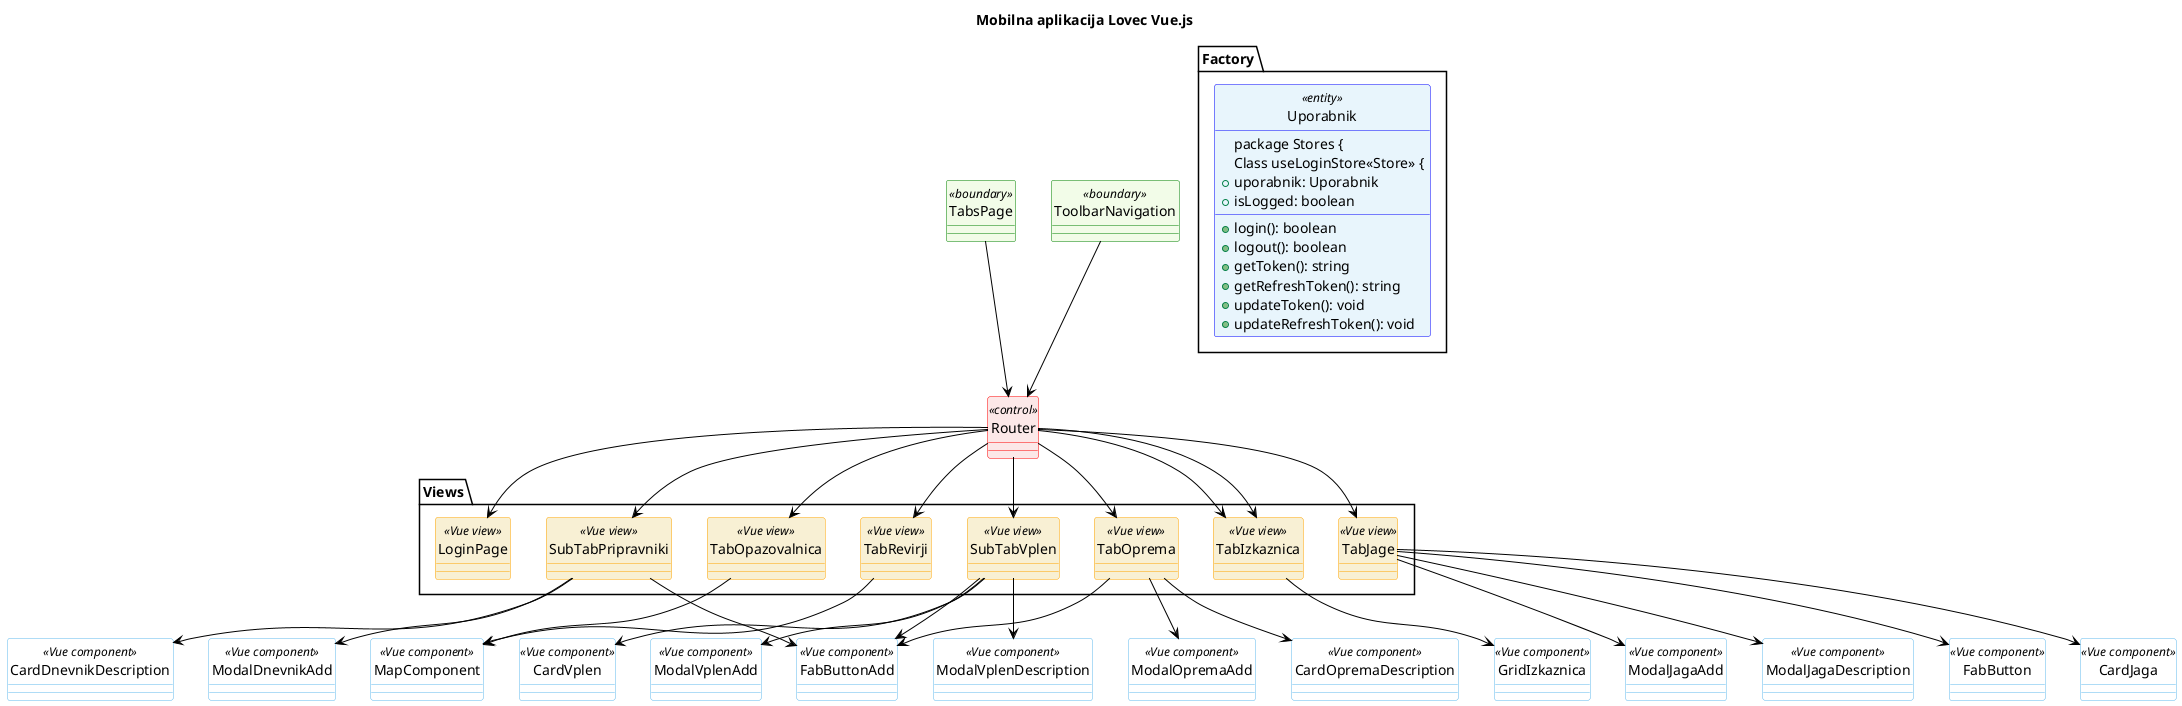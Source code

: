 @startuml Mobilna aplikacija Lovec Vue.js

title Mobilna aplikacija Lovec Vue.js

skinparam class {
  backgroundColor white
  borderColor #5FB8EC
  arrowColor black
}
skinparam class<<entity>> {
  backgroundColor #e8f5fc
  borderColor Blue
}
skinparam class<<control>> {
  backgroundColor #fce8e8
  borderColor Red
}
skinparam class<<boundary>> {
  backgroundColor #f2fce8
  borderColor Green
}
skinparam class<<External API>>{
  backgroundColor #f8f0d4
  borderColor Orange
}
skinparam class<<Vue view>>{
  backgroundColor #f8f0d4
  borderColor Orange
}

' skinparam shadowing false
skinparam style strictuml
skinparam defaultTextAlignment center
' skinparam packageStyle rectangle
skinparam groupInheritance 5
hide circle
' hide members

'---------Razredi---------------------------
class TabsPage<<boundary>>
class ToolbarNavigation<<boundary>>

class Router<<control>>{
}

TabsPage --> Router
ToolbarNavigation --> Router

package Views{
  Class SubTabPripravniki<<Vue view>>{
  }

  Class TabRevirji<<Vue view>>{
  }

  Class TabOpazovalnica<<Vue view>>{
  }

  Class SubTabVplen<<Vue view>>{
  }

  Class TabOprema<<Vue view>>{
  }

  Class TabIzkaznica<<Vue view>>{
  }

  Class TabJage<<Vue view>>{
  }

  Class TabIzkaznica<<Vue view>>{
  }

  Class LoginPage<<Vue view>>{
  }
}

Router --> SubTabPripravniki
Router --> TabRevirji
Router --> TabOpazovalnica
Router --> SubTabVplen
Router --> TabOprema
Router --> TabIzkaznica
Router --> TabJage
Router --> TabIzkaznica
Router --> LoginPage

Class FabButton<<Vue component>>{
}
Class CardJaga<<Vue component>>{
}
Class ModalJagaAdd<<Vue component>>{
}
Class ModalJagaDescription<<Vue component>>{
}

TabJage --> FabButton
TabJage --> CardJaga
TabJage --> ModalJagaAdd
TabJage --> ModalJagaDescription

Class GridIzkaznica<<Vue component>>{
}

TabIzkaznica --> GridIzkaznica

Class FabButtonAdd<<Vue component>>{
}
Class ModalOpremaAdd<<Vue component>>{
}
Class CardOpremaDescription<<Vue component>>{
}

TabOprema --> FabButtonAdd
TabOprema --> ModalOpremaAdd
TabOprema --> CardOpremaDescription

' Class FabButtonAdd<<Vue component>>{
' }
Class CardVplen<<Vue component>>{
}
Class ModalVplenAdd<<Vue component>>{
}
Class ModalVplenDescription<<Vue component>>{
}

SubTabVplen --> FabButtonAdd
SubTabVplen --> CardVplen
SubTabVplen --> ModalVplenAdd
SubTabVplen --> ModalVplenDescription

Class MapComponent<<Vue component>>{
}

TabOpazovalnica --> MapComponent

TabRevirji --> MapComponent

' Class FabButtonAdd<<Vue component>>{
' }
Class ModalDnevnikAdd<<Vue component>>{
}
Class CardDnevnikDescription<<Vue component>>{
}

SubTabPripravniki --> FabButtonAdd
SubTabPripravniki --> ModalDnevnikAdd
SubTabPripravniki --> CardDnevnikDescription

package Factory{
  Class Uporabnik<<entity>> {

package Stores {
  Class useLoginStore<<Store>> {
    + uporabnik: Uporabnik
    + isLogged: boolean

    + login(): boolean
    + logout(): boolean
    + getToken(): string
    + getRefreshToken(): string
    + updateToken(): void
    + updateRefreshToken(): void
  }
}

@enduml